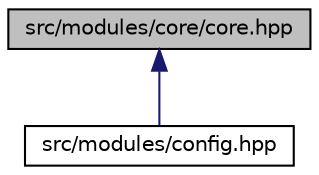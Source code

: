 digraph "src/modules/core/core.hpp"
{
 // LATEX_PDF_SIZE
  edge [fontname="Helvetica",fontsize="10",labelfontname="Helvetica",labelfontsize="10"];
  node [fontname="Helvetica",fontsize="10",shape=record];
  Node1 [label="src/modules/core/core.hpp",height=0.2,width=0.4,color="black", fillcolor="grey75", style="filled", fontcolor="black",tooltip="easyVim核心模块"];
  Node1 -> Node2 [dir="back",color="midnightblue",fontsize="10",style="solid",fontname="Helvetica"];
  Node2 [label="src/modules/config.hpp",height=0.2,width=0.4,color="black", fillcolor="white", style="filled",URL="$config_8hpp.html",tooltip="配置文件，头文件汇总"];
}
